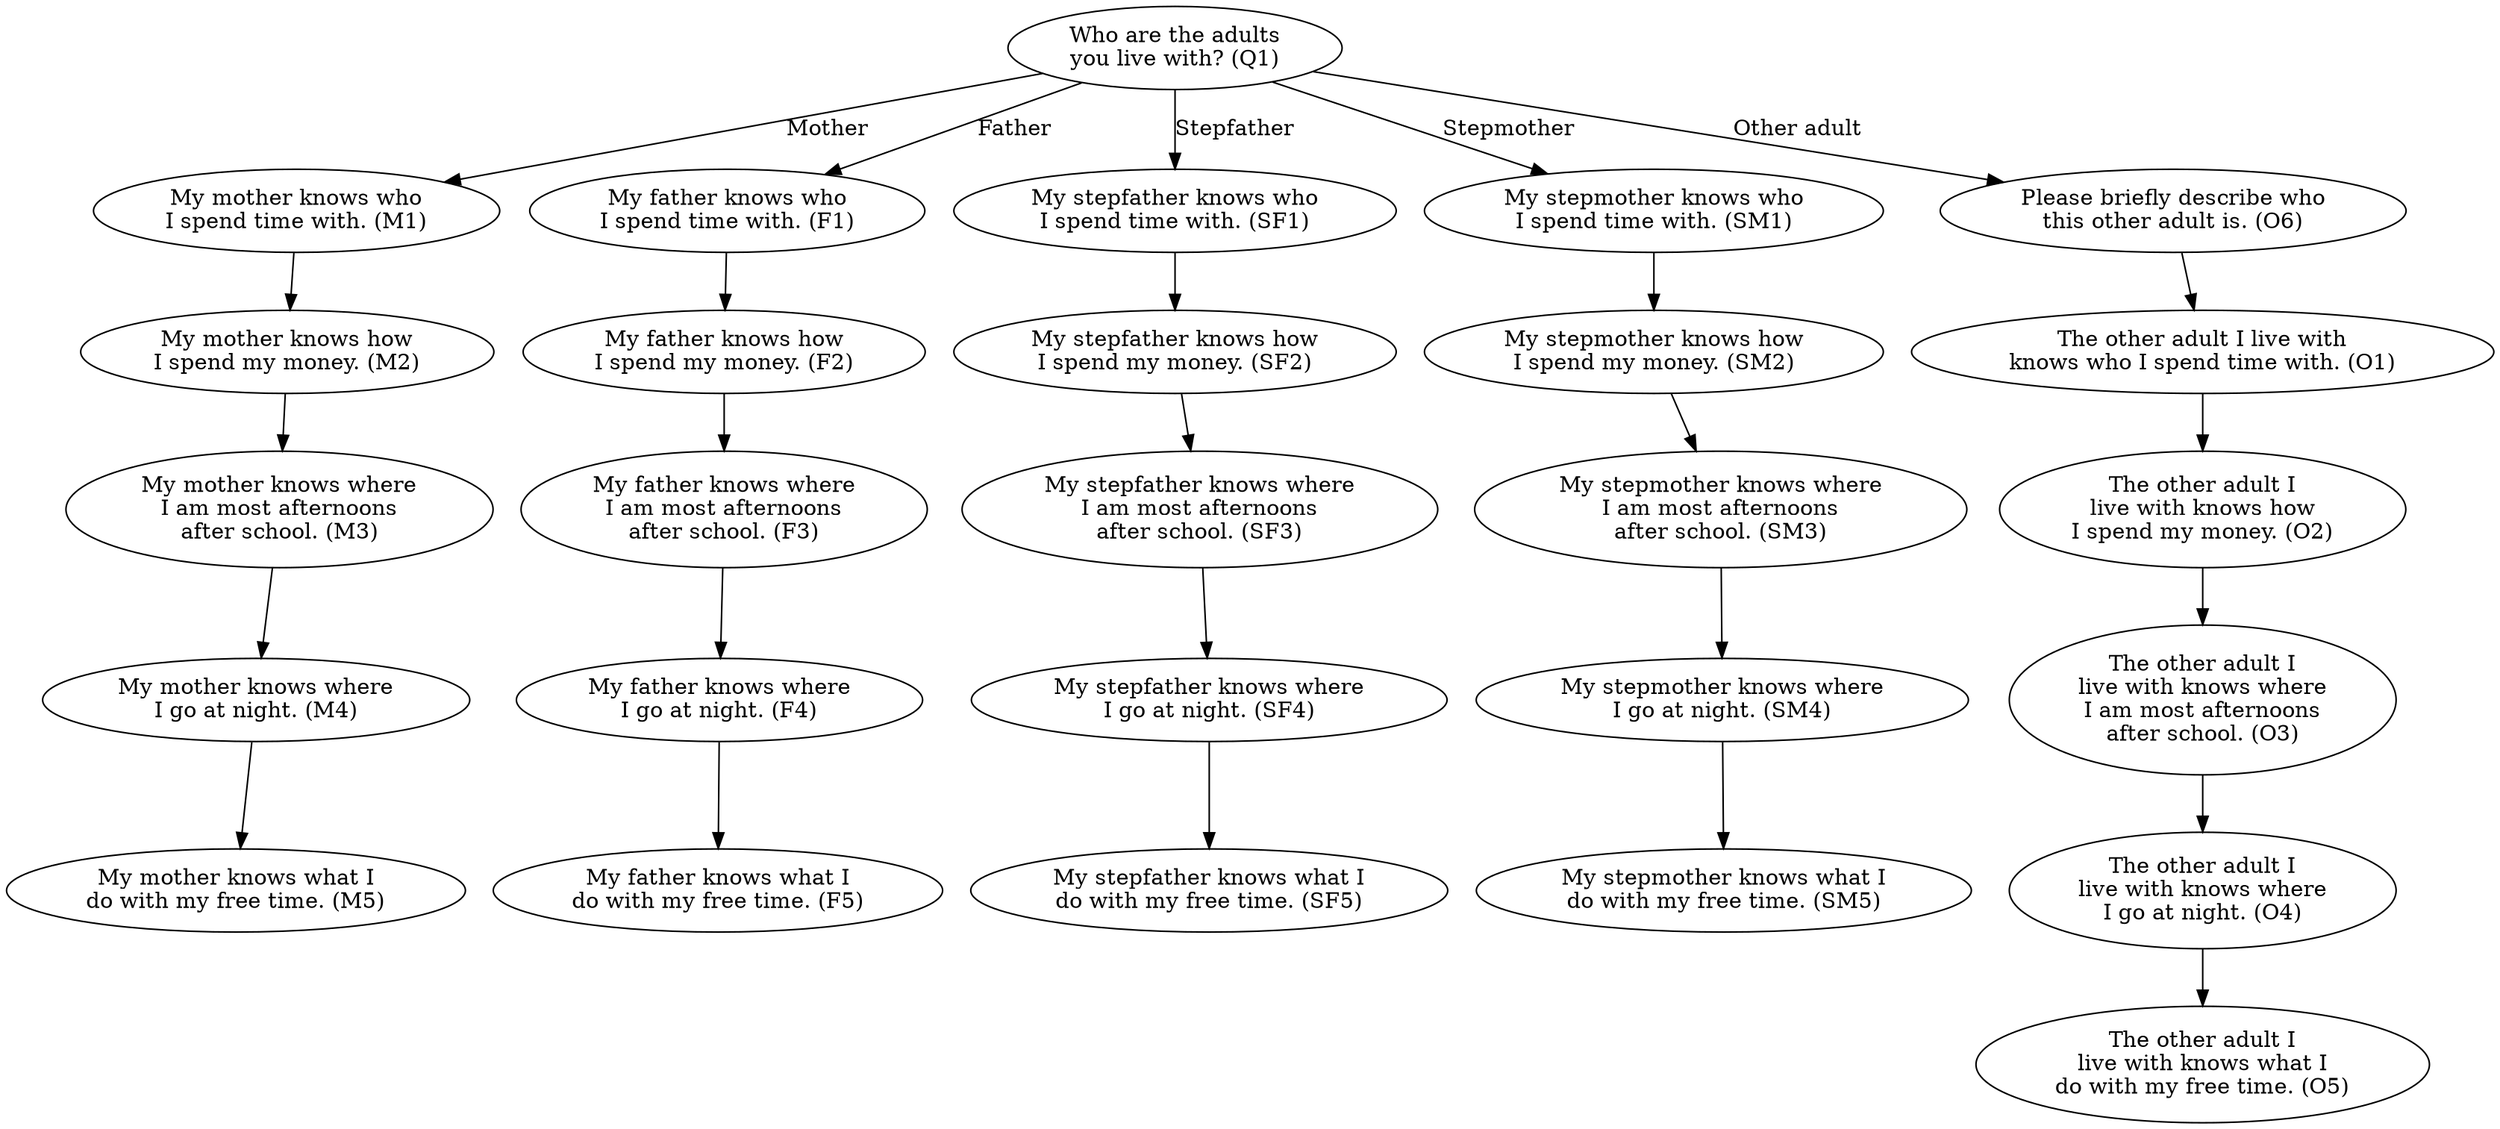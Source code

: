 digraph {
	//Nodes (Questions)
	Q1[label="Who are the adults\nyou live with? (Q1)"]

	M1[label="My mother knows who\nI spend time with. (M1)"]
	M2[label="My mother knows how\nI spend my money. (M2)"]
	M3[label="My mother knows where\nI am most afternoons\nafter school. (M3)"]
	M4[label="My mother knows where\nI go at night. (M4)"]
	M5[label="My mother knows what I\ndo with my free time. (M5)"]

	F1[label="My father knows who\nI spend time with. (F1)"]
	F2[label="My father knows how\nI spend my money. (F2)"]
	F3[label="My father knows where\nI am most afternoons\nafter school. (F3)"]
	F4[label="My father knows where\nI go at night. (F4)"]
	F5[label="My father knows what I\ndo with my free time. (F5)"]

	SF1[label="My stepfather knows who\nI spend time with. (SF1)"]
	SF2[label="My stepfather knows how\nI spend my money. (SF2)"]
	SF3[label="My stepfather knows where\nI am most afternoons\nafter school. (SF3)"]
	SF4[label="My stepfather knows where\nI go at night. (SF4)"]
	SF5[label="My stepfather knows what I\ndo with my free time. (SF5)"]

	SM1[label="My stepmother knows who\nI spend time with. (SM1)"]
	SM2[label="My stepmother knows how\nI spend my money. (SM2)"]
	SM3[label="My stepmother knows where\nI am most afternoons\nafter school. (SM3)"]
	SM4[label="My stepmother knows where\nI go at night. (SM4)"]
	SM5[label="My stepmother knows what I\ndo with my free time. (SM5)"]

	O6[label="Please briefly describe who\nthis other adult is. (O6)"]
	O1[label="The other adult I live with\nknows who I spend time with. (O1)"]
	O2[label="The other adult I\nlive with knows how\nI spend my money. (O2)"]
	O3[label="The other adult I\nlive with knows where\nI am most afternoons\nafter school. (O3)"]
	O4[label="The other adult I\nlive with knows where\nI go at night. (O4)"]
	O5[label="The other adult I\nlive with knows what I\ndo with my free time. (O5)"]

	//Edges (Routing Logic)
	Q1 -> M1[label="Mother"]
	M1 -> M2
	M2 -> M3
	M3 -> M4
	M4 -> M5

	Q1 -> F1[label="Father"]
	F1 -> F2
	F2 -> F3
	F3 -> F4
	F4 -> F5

	Q1 -> SF1[label="Stepfather"]
	SF1 -> SF2
	SF2 -> SF3
	SF3 -> SF4
	SF4 -> SF5

	Q1 -> SM1[label="Stepmother"]
	SM1 -> SM2
	SM2 -> SM3
	SM3 -> SM4
	SM4 -> SM5

	Q1 -> O6[label="Other adult"]
	O6 -> O1
	O1 -> O2
	O2 -> O3
	O3 -> O4
	O4 -> O5
}